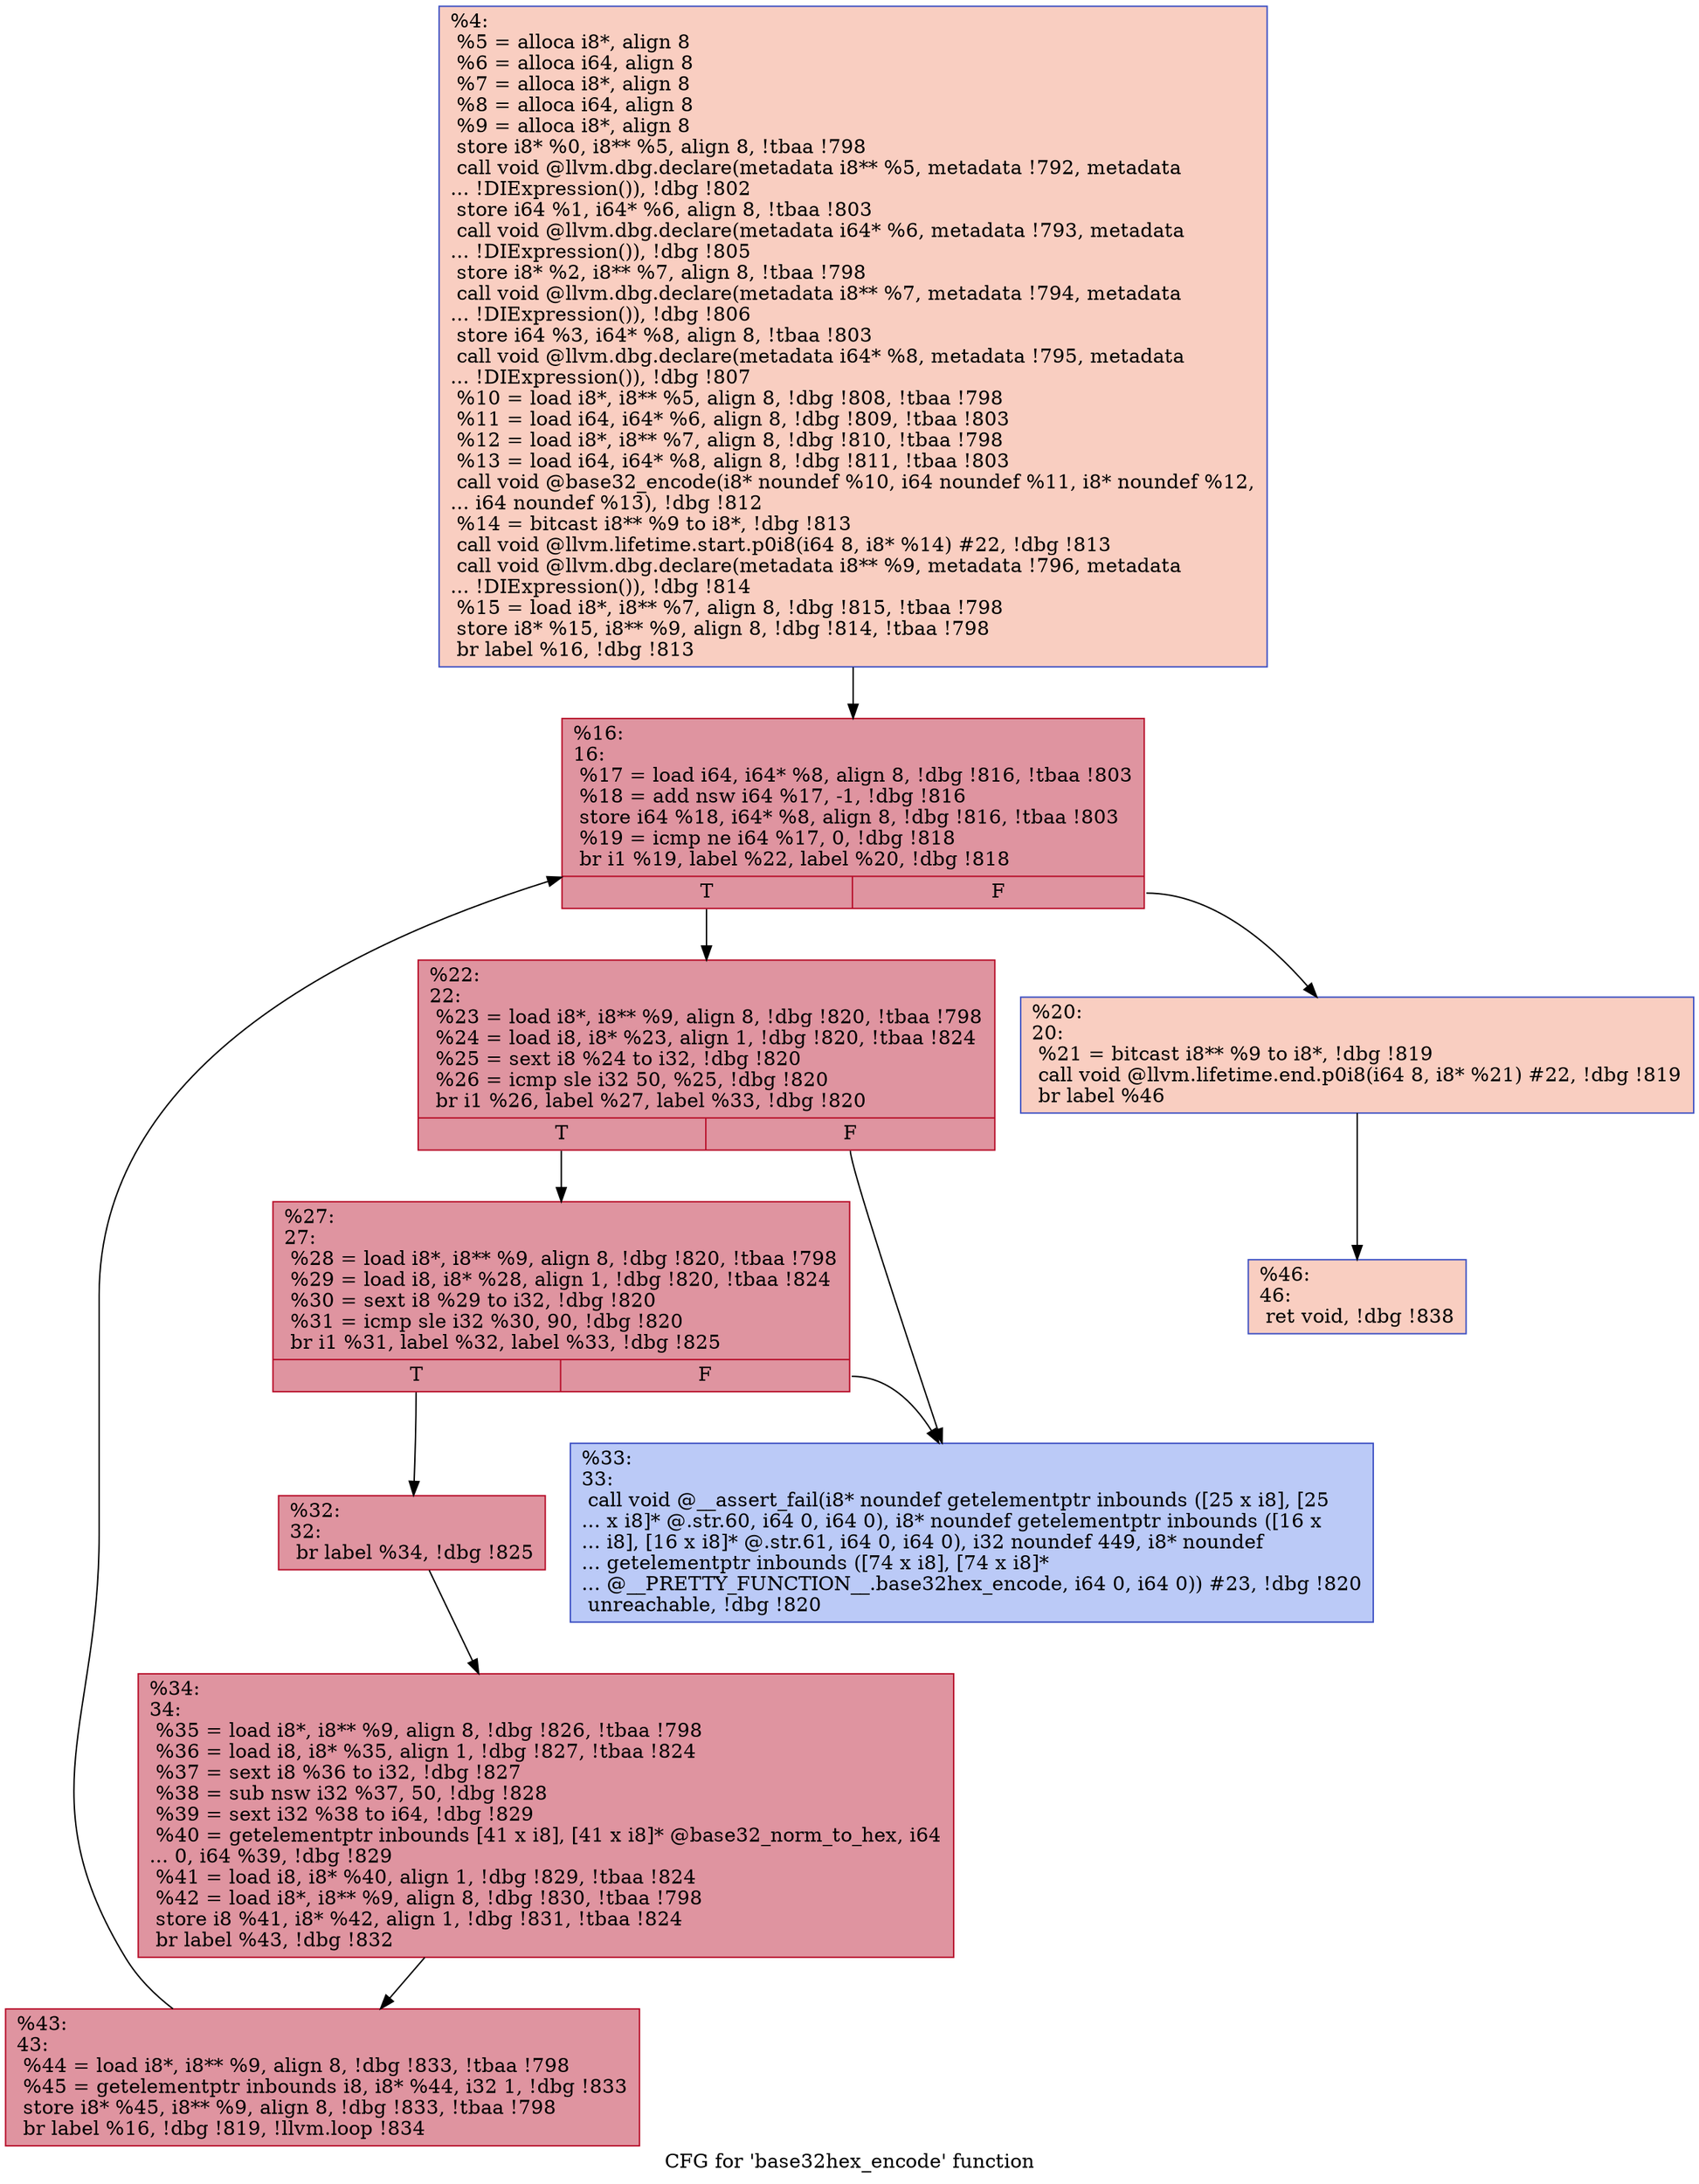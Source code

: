 digraph "CFG for 'base32hex_encode' function" {
	label="CFG for 'base32hex_encode' function";

	Node0xdc0f20 [shape=record,color="#3d50c3ff", style=filled, fillcolor="#f2907270",label="{%4:\l  %5 = alloca i8*, align 8\l  %6 = alloca i64, align 8\l  %7 = alloca i8*, align 8\l  %8 = alloca i64, align 8\l  %9 = alloca i8*, align 8\l  store i8* %0, i8** %5, align 8, !tbaa !798\l  call void @llvm.dbg.declare(metadata i8** %5, metadata !792, metadata\l... !DIExpression()), !dbg !802\l  store i64 %1, i64* %6, align 8, !tbaa !803\l  call void @llvm.dbg.declare(metadata i64* %6, metadata !793, metadata\l... !DIExpression()), !dbg !805\l  store i8* %2, i8** %7, align 8, !tbaa !798\l  call void @llvm.dbg.declare(metadata i8** %7, metadata !794, metadata\l... !DIExpression()), !dbg !806\l  store i64 %3, i64* %8, align 8, !tbaa !803\l  call void @llvm.dbg.declare(metadata i64* %8, metadata !795, metadata\l... !DIExpression()), !dbg !807\l  %10 = load i8*, i8** %5, align 8, !dbg !808, !tbaa !798\l  %11 = load i64, i64* %6, align 8, !dbg !809, !tbaa !803\l  %12 = load i8*, i8** %7, align 8, !dbg !810, !tbaa !798\l  %13 = load i64, i64* %8, align 8, !dbg !811, !tbaa !803\l  call void @base32_encode(i8* noundef %10, i64 noundef %11, i8* noundef %12,\l... i64 noundef %13), !dbg !812\l  %14 = bitcast i8** %9 to i8*, !dbg !813\l  call void @llvm.lifetime.start.p0i8(i64 8, i8* %14) #22, !dbg !813\l  call void @llvm.dbg.declare(metadata i8** %9, metadata !796, metadata\l... !DIExpression()), !dbg !814\l  %15 = load i8*, i8** %7, align 8, !dbg !815, !tbaa !798\l  store i8* %15, i8** %9, align 8, !dbg !814, !tbaa !798\l  br label %16, !dbg !813\l}"];
	Node0xdc0f20 -> Node0xdc0fd0;
	Node0xdc0fd0 [shape=record,color="#b70d28ff", style=filled, fillcolor="#b70d2870",label="{%16:\l16:                                               \l  %17 = load i64, i64* %8, align 8, !dbg !816, !tbaa !803\l  %18 = add nsw i64 %17, -1, !dbg !816\l  store i64 %18, i64* %8, align 8, !dbg !816, !tbaa !803\l  %19 = icmp ne i64 %17, 0, !dbg !818\l  br i1 %19, label %22, label %20, !dbg !818\l|{<s0>T|<s1>F}}"];
	Node0xdc0fd0:s0 -> Node0xdc1070;
	Node0xdc0fd0:s1 -> Node0xdc1020;
	Node0xdc1020 [shape=record,color="#3d50c3ff", style=filled, fillcolor="#f2907270",label="{%20:\l20:                                               \l  %21 = bitcast i8** %9 to i8*, !dbg !819\l  call void @llvm.lifetime.end.p0i8(i64 8, i8* %21) #22, !dbg !819\l  br label %46\l}"];
	Node0xdc1020 -> Node0xdc1250;
	Node0xdc1070 [shape=record,color="#b70d28ff", style=filled, fillcolor="#b70d2870",label="{%22:\l22:                                               \l  %23 = load i8*, i8** %9, align 8, !dbg !820, !tbaa !798\l  %24 = load i8, i8* %23, align 1, !dbg !820, !tbaa !824\l  %25 = sext i8 %24 to i32, !dbg !820\l  %26 = icmp sle i32 50, %25, !dbg !820\l  br i1 %26, label %27, label %33, !dbg !820\l|{<s0>T|<s1>F}}"];
	Node0xdc1070:s0 -> Node0xdc10c0;
	Node0xdc1070:s1 -> Node0xdc1160;
	Node0xdc10c0 [shape=record,color="#b70d28ff", style=filled, fillcolor="#b70d2870",label="{%27:\l27:                                               \l  %28 = load i8*, i8** %9, align 8, !dbg !820, !tbaa !798\l  %29 = load i8, i8* %28, align 1, !dbg !820, !tbaa !824\l  %30 = sext i8 %29 to i32, !dbg !820\l  %31 = icmp sle i32 %30, 90, !dbg !820\l  br i1 %31, label %32, label %33, !dbg !825\l|{<s0>T|<s1>F}}"];
	Node0xdc10c0:s0 -> Node0xdc1110;
	Node0xdc10c0:s1 -> Node0xdc1160;
	Node0xdc1110 [shape=record,color="#b70d28ff", style=filled, fillcolor="#b70d2870",label="{%32:\l32:                                               \l  br label %34, !dbg !825\l}"];
	Node0xdc1110 -> Node0xdc11b0;
	Node0xdc1160 [shape=record,color="#3d50c3ff", style=filled, fillcolor="#6687ed70",label="{%33:\l33:                                               \l  call void @__assert_fail(i8* noundef getelementptr inbounds ([25 x i8], [25\l... x i8]* @.str.60, i64 0, i64 0), i8* noundef getelementptr inbounds ([16 x\l... i8], [16 x i8]* @.str.61, i64 0, i64 0), i32 noundef 449, i8* noundef\l... getelementptr inbounds ([74 x i8], [74 x i8]*\l... @__PRETTY_FUNCTION__.base32hex_encode, i64 0, i64 0)) #23, !dbg !820\l  unreachable, !dbg !820\l}"];
	Node0xdc11b0 [shape=record,color="#b70d28ff", style=filled, fillcolor="#b70d2870",label="{%34:\l34:                                               \l  %35 = load i8*, i8** %9, align 8, !dbg !826, !tbaa !798\l  %36 = load i8, i8* %35, align 1, !dbg !827, !tbaa !824\l  %37 = sext i8 %36 to i32, !dbg !827\l  %38 = sub nsw i32 %37, 50, !dbg !828\l  %39 = sext i32 %38 to i64, !dbg !829\l  %40 = getelementptr inbounds [41 x i8], [41 x i8]* @base32_norm_to_hex, i64\l... 0, i64 %39, !dbg !829\l  %41 = load i8, i8* %40, align 1, !dbg !829, !tbaa !824\l  %42 = load i8*, i8** %9, align 8, !dbg !830, !tbaa !798\l  store i8 %41, i8* %42, align 1, !dbg !831, !tbaa !824\l  br label %43, !dbg !832\l}"];
	Node0xdc11b0 -> Node0xdc1200;
	Node0xdc1200 [shape=record,color="#b70d28ff", style=filled, fillcolor="#b70d2870",label="{%43:\l43:                                               \l  %44 = load i8*, i8** %9, align 8, !dbg !833, !tbaa !798\l  %45 = getelementptr inbounds i8, i8* %44, i32 1, !dbg !833\l  store i8* %45, i8** %9, align 8, !dbg !833, !tbaa !798\l  br label %16, !dbg !819, !llvm.loop !834\l}"];
	Node0xdc1200 -> Node0xdc0fd0;
	Node0xdc1250 [shape=record,color="#3d50c3ff", style=filled, fillcolor="#f2907270",label="{%46:\l46:                                               \l  ret void, !dbg !838\l}"];
}
